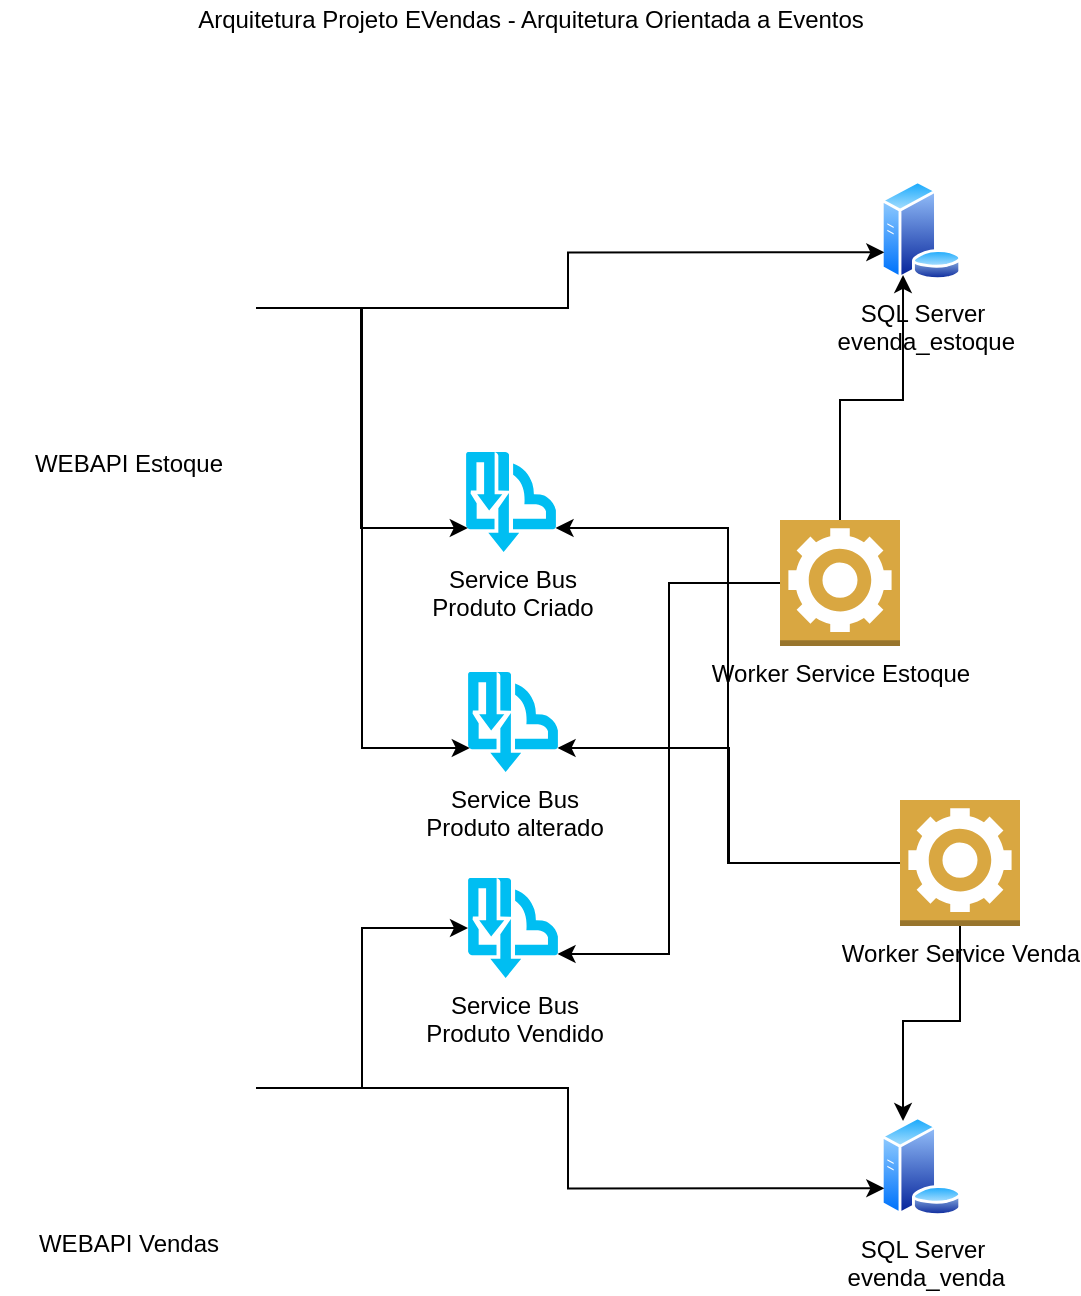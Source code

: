 <mxfile version="14.0.4" type="github">
  <diagram id="lccYT7YiIblwlesu4lNg" name="Page-1">
    <mxGraphModel dx="1422" dy="1931" grid="1" gridSize="10" guides="1" tooltips="1" connect="1" arrows="1" fold="1" page="1" pageScale="1" pageWidth="827" pageHeight="1169" math="0" shadow="0">
      <root>
        <mxCell id="0" />
        <mxCell id="1" parent="0" />
        <mxCell id="7Co7IdbDviE72o3SrbOX-1" value="SQL Server&lt;br&gt;&amp;nbsp;evenda_venda" style="aspect=fixed;perimeter=ellipsePerimeter;html=1;align=center;shadow=0;dashed=0;spacingTop=3;image;image=img/lib/active_directory/database_server.svg;" vertex="1" parent="1">
          <mxGeometry x="620" y="-252" width="41" height="50" as="geometry" />
        </mxCell>
        <mxCell id="7Co7IdbDviE72o3SrbOX-2" value="SQL Server&lt;br&gt;&amp;nbsp;evenda_estoque" style="aspect=fixed;perimeter=ellipsePerimeter;html=1;align=center;shadow=0;dashed=0;spacingTop=3;image;image=img/lib/active_directory/database_server.svg;" vertex="1" parent="1">
          <mxGeometry x="620" y="-720" width="41" height="50" as="geometry" />
        </mxCell>
        <mxCell id="7Co7IdbDviE72o3SrbOX-3" value="Service Bus&lt;br&gt;Produto alterado" style="verticalLabelPosition=bottom;html=1;verticalAlign=top;align=center;strokeColor=none;fillColor=#00BEF2;shape=mxgraph.azure.service_bus_topics_and_subscriptions;pointerEvents=1;" vertex="1" parent="1">
          <mxGeometry x="414" y="-474" width="45" height="50" as="geometry" />
        </mxCell>
        <mxCell id="7Co7IdbDviE72o3SrbOX-4" value="Service Bus&lt;br&gt;Produto Criado" style="verticalLabelPosition=bottom;html=1;verticalAlign=top;align=center;strokeColor=none;fillColor=#00BEF2;shape=mxgraph.azure.service_bus_topics_and_subscriptions;pointerEvents=1;" vertex="1" parent="1">
          <mxGeometry x="413" y="-584" width="45" height="50" as="geometry" />
        </mxCell>
        <mxCell id="7Co7IdbDviE72o3SrbOX-5" value="Service Bus &lt;br&gt;Produto Vendido" style="verticalLabelPosition=bottom;html=1;verticalAlign=top;align=center;strokeColor=none;fillColor=#00BEF2;shape=mxgraph.azure.service_bus_topics_and_subscriptions;pointerEvents=1;" vertex="1" parent="1">
          <mxGeometry x="414" y="-371" width="45" height="50" as="geometry" />
        </mxCell>
        <mxCell id="7Co7IdbDviE72o3SrbOX-13" style="edgeStyle=orthogonalEdgeStyle;rounded=0;orthogonalLoop=1;jettySize=auto;html=1;entryX=0;entryY=0.5;entryDx=0;entryDy=0;entryPerimeter=0;" edge="1" parent="1" source="7Co7IdbDviE72o3SrbOX-6" target="7Co7IdbDviE72o3SrbOX-5">
          <mxGeometry relative="1" as="geometry" />
        </mxCell>
        <mxCell id="7Co7IdbDviE72o3SrbOX-14" style="edgeStyle=orthogonalEdgeStyle;rounded=0;orthogonalLoop=1;jettySize=auto;html=1;entryX=0;entryY=0.75;entryDx=0;entryDy=0;" edge="1" parent="1" source="7Co7IdbDviE72o3SrbOX-6" target="7Co7IdbDviE72o3SrbOX-1">
          <mxGeometry relative="1" as="geometry" />
        </mxCell>
        <mxCell id="7Co7IdbDviE72o3SrbOX-6" value="WEBAPI Vendas" style="shape=image;html=1;verticalAlign=top;verticalLabelPosition=bottom;labelBackgroundColor=#ffffff;imageAspect=0;aspect=fixed;image=https://cdn4.iconfinder.com/data/icons/web-development-5/500/api-code-window-128.png" vertex="1" parent="1">
          <mxGeometry x="180" y="-330" width="128" height="128" as="geometry" />
        </mxCell>
        <mxCell id="7Co7IdbDviE72o3SrbOX-16" style="edgeStyle=orthogonalEdgeStyle;rounded=0;orthogonalLoop=1;jettySize=auto;html=1;entryX=0;entryY=0.75;entryDx=0;entryDy=0;" edge="1" parent="1" source="7Co7IdbDviE72o3SrbOX-7" target="7Co7IdbDviE72o3SrbOX-2">
          <mxGeometry relative="1" as="geometry">
            <mxPoint x="600" y="-680" as="targetPoint" />
          </mxGeometry>
        </mxCell>
        <mxCell id="7Co7IdbDviE72o3SrbOX-18" style="edgeStyle=orthogonalEdgeStyle;rounded=0;orthogonalLoop=1;jettySize=auto;html=1;entryX=0.02;entryY=0.76;entryDx=0;entryDy=0;entryPerimeter=0;" edge="1" parent="1" source="7Co7IdbDviE72o3SrbOX-7" target="7Co7IdbDviE72o3SrbOX-4">
          <mxGeometry relative="1" as="geometry" />
        </mxCell>
        <mxCell id="7Co7IdbDviE72o3SrbOX-20" style="edgeStyle=orthogonalEdgeStyle;rounded=0;orthogonalLoop=1;jettySize=auto;html=1;entryX=0.02;entryY=0.76;entryDx=0;entryDy=0;entryPerimeter=0;" edge="1" parent="1" source="7Co7IdbDviE72o3SrbOX-7" target="7Co7IdbDviE72o3SrbOX-3">
          <mxGeometry relative="1" as="geometry" />
        </mxCell>
        <mxCell id="7Co7IdbDviE72o3SrbOX-7" value="WEBAPI Estoque" style="shape=image;html=1;verticalAlign=top;verticalLabelPosition=bottom;labelBackgroundColor=#ffffff;imageAspect=0;aspect=fixed;image=https://cdn4.iconfinder.com/data/icons/web-development-5/500/api-code-window-128.png" vertex="1" parent="1">
          <mxGeometry x="180" y="-720" width="128" height="128" as="geometry" />
        </mxCell>
        <mxCell id="7Co7IdbDviE72o3SrbOX-21" style="edgeStyle=orthogonalEdgeStyle;rounded=0;orthogonalLoop=1;jettySize=auto;html=1;entryX=0.995;entryY=0.76;entryDx=0;entryDy=0;entryPerimeter=0;" edge="1" parent="1" source="7Co7IdbDviE72o3SrbOX-9" target="7Co7IdbDviE72o3SrbOX-5">
          <mxGeometry relative="1" as="geometry" />
        </mxCell>
        <mxCell id="7Co7IdbDviE72o3SrbOX-24" style="edgeStyle=orthogonalEdgeStyle;rounded=0;orthogonalLoop=1;jettySize=auto;html=1;entryX=0.25;entryY=1;entryDx=0;entryDy=0;" edge="1" parent="1" source="7Co7IdbDviE72o3SrbOX-9" target="7Co7IdbDviE72o3SrbOX-2">
          <mxGeometry relative="1" as="geometry" />
        </mxCell>
        <mxCell id="7Co7IdbDviE72o3SrbOX-9" value="Worker Service Estoque" style="outlineConnect=0;dashed=0;verticalLabelPosition=bottom;verticalAlign=top;align=center;html=1;shape=mxgraph.aws3.worker;fillColor=#D9A741;gradientColor=none;" vertex="1" parent="1">
          <mxGeometry x="570" y="-550" width="60" height="63" as="geometry" />
        </mxCell>
        <mxCell id="7Co7IdbDviE72o3SrbOX-15" style="edgeStyle=orthogonalEdgeStyle;rounded=0;orthogonalLoop=1;jettySize=auto;html=1;entryX=0.25;entryY=0;entryDx=0;entryDy=0;" edge="1" parent="1" source="7Co7IdbDviE72o3SrbOX-10" target="7Co7IdbDviE72o3SrbOX-1">
          <mxGeometry relative="1" as="geometry" />
        </mxCell>
        <mxCell id="7Co7IdbDviE72o3SrbOX-22" style="edgeStyle=orthogonalEdgeStyle;rounded=0;orthogonalLoop=1;jettySize=auto;html=1;entryX=0.995;entryY=0.76;entryDx=0;entryDy=0;entryPerimeter=0;" edge="1" parent="1" source="7Co7IdbDviE72o3SrbOX-10" target="7Co7IdbDviE72o3SrbOX-3">
          <mxGeometry relative="1" as="geometry" />
        </mxCell>
        <mxCell id="7Co7IdbDviE72o3SrbOX-23" style="edgeStyle=orthogonalEdgeStyle;rounded=0;orthogonalLoop=1;jettySize=auto;html=1;entryX=0.995;entryY=0.76;entryDx=0;entryDy=0;entryPerimeter=0;" edge="1" parent="1" source="7Co7IdbDviE72o3SrbOX-10" target="7Co7IdbDviE72o3SrbOX-4">
          <mxGeometry relative="1" as="geometry" />
        </mxCell>
        <mxCell id="7Co7IdbDviE72o3SrbOX-10" value="Worker Service Venda" style="outlineConnect=0;dashed=0;verticalLabelPosition=bottom;verticalAlign=top;align=center;html=1;shape=mxgraph.aws3.worker;fillColor=#D9A741;gradientColor=none;" vertex="1" parent="1">
          <mxGeometry x="630" y="-410" width="60" height="63" as="geometry" />
        </mxCell>
        <mxCell id="7Co7IdbDviE72o3SrbOX-25" value="Arquitetura Projeto EVendas - Arquitetura Orientada a Eventos" style="text;html=1;align=center;verticalAlign=middle;resizable=0;points=[];autosize=1;" vertex="1" parent="1">
          <mxGeometry x="270" y="-810" width="350" height="20" as="geometry" />
        </mxCell>
      </root>
    </mxGraphModel>
  </diagram>
</mxfile>
